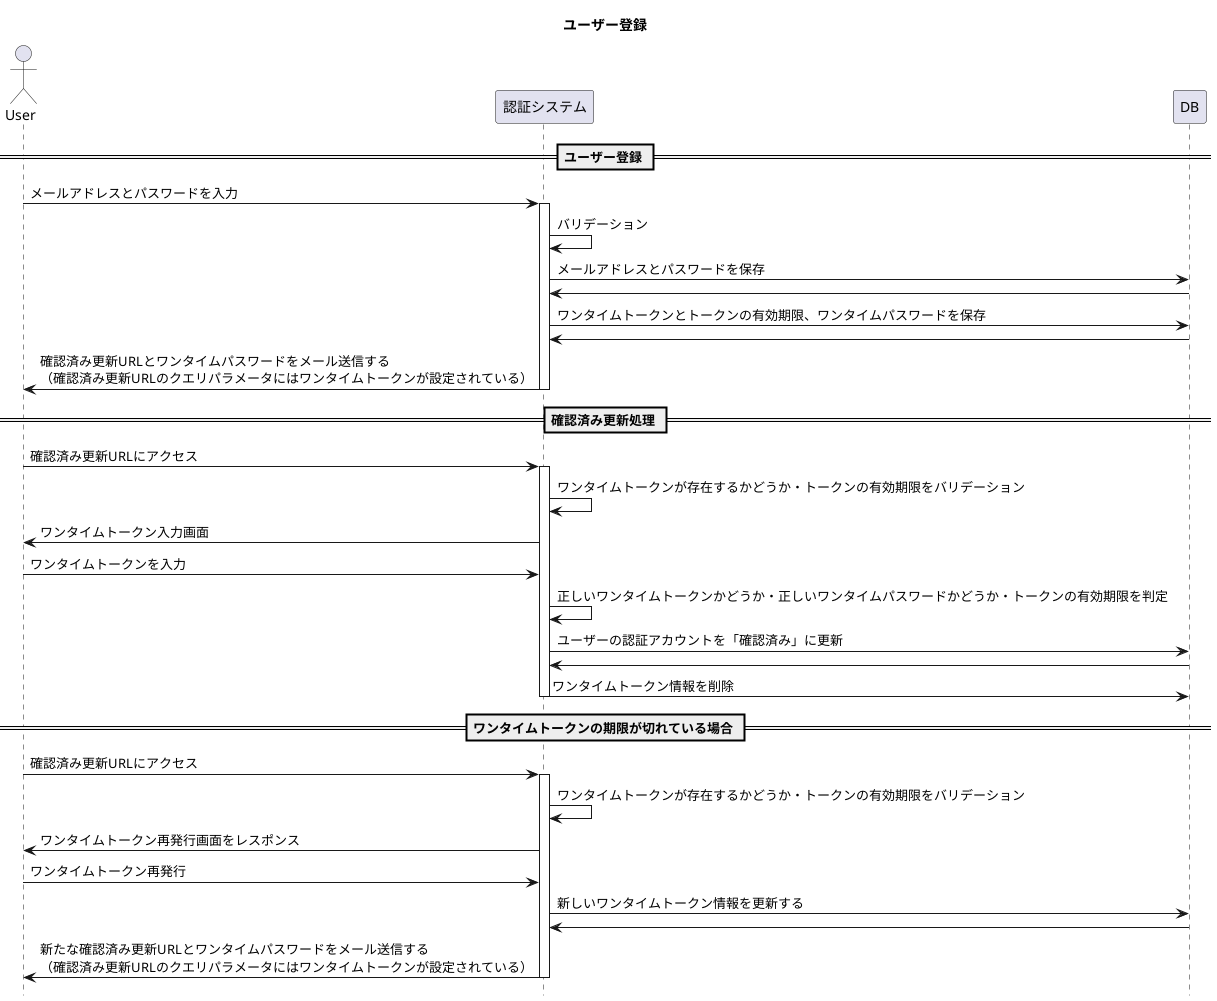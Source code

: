 @startuml userRegister
title ユーザー登録
hide footbox

Actor User
participant "認証システム" as authSystem
participant DB 

== ユーザー登録 ==
User -> authSystem : メールアドレスとパスワードを入力
activate authSystem
authSystem -> authSystem : バリデーション
authSystem -> DB : メールアドレスとパスワードを保存
authSystem <- DB
authSystem -> DB : ワンタイムトークンとトークンの有効期限、ワンタイムパスワードを保存
authSystem <- DB
User <- authSystem : 確認済み更新URLとワンタイムパスワードをメール送信する\n（確認済み更新URLのクエリパラメータにはワンタイムトークンが設定されている）
deactivate authSystem

== 確認済み更新処理 ==
User -> authSystem : 確認済み更新URLにアクセス
activate authSystem
authSystem -> authSystem : ワンタイムトークンが存在するかどうか・トークンの有効期限をバリデーション
User <- authSystem : ワンタイムトークン入力画面
User -> authSystem : ワンタイムトークンを入力
authSystem -> authSystem : 正しいワンタイムトークンかどうか・正しいワンタイムパスワードかどうか・トークンの有効期限を判定
authSystem -> DB : ユーザーの認証アカウントを「確認済み」に更新
authSystem <- DB
authSystem -> DB : ワンタイムトークン情報を削除
deactivate authSystem

== ワンタイムトークンの期限が切れている場合 ==
User -> authSystem : 確認済み更新URLにアクセス
activate authSystem
authSystem -> authSystem : ワンタイムトークンが存在するかどうか・トークンの有効期限をバリデーション
User <- authSystem : ワンタイムトークン再発行画面をレスポンス
User -> authSystem : ワンタイムトークン再発行
authSystem -> DB : 新しいワンタイムトークン情報を更新する
authSystem <- DB
User <- authSystem : 新たな確認済み更新URLとワンタイムパスワードをメール送信する\n（確認済み更新URLのクエリパラメータにはワンタイムトークンが設定されている）
deactivate authSystem

@enduml